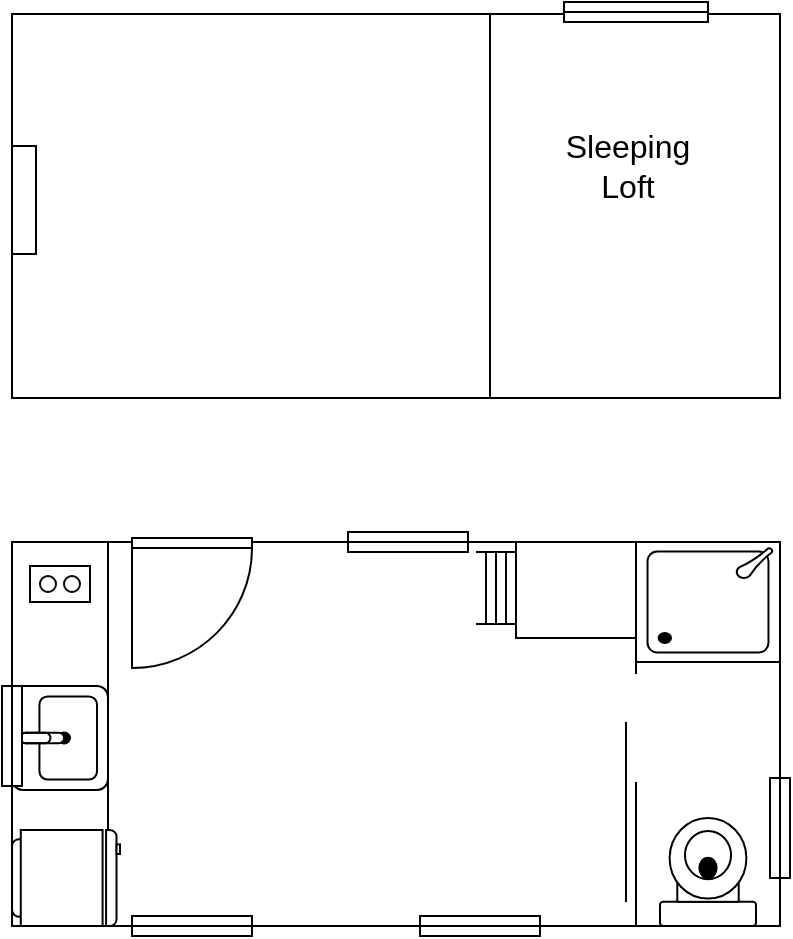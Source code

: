 <mxfile version="12.1.3" type="github" pages="1">
  <diagram id="SGxn4rbbf4xmvFjjaIz-" name="Page-1">
    <mxGraphModel dx="782" dy="433" grid="1" gridSize="6" guides="1" tooltips="1" connect="1" arrows="1" fold="1" page="1" pageScale="1" pageWidth="1100" pageHeight="850" math="0" shadow="0">
      <root>
        <mxCell id="0"/>
        <mxCell id="1" parent="0"/>
        <mxCell id="rbb1ejAeYVXkkltf7h_X-2" value="" style="rounded=0;whiteSpace=wrap;html=1;" vertex="1" parent="1">
          <mxGeometry x="168" y="360" width="384" height="192" as="geometry"/>
        </mxCell>
        <mxCell id="rbb1ejAeYVXkkltf7h_X-10" value="" style="rounded=0;whiteSpace=wrap;html=1;strokeWidth=1;direction=south;" vertex="1" parent="1">
          <mxGeometry x="168" y="360" width="48" height="192" as="geometry"/>
        </mxCell>
        <mxCell id="rbb1ejAeYVXkkltf7h_X-1" value="" style="rounded=0;whiteSpace=wrap;html=1;" vertex="1" parent="1">
          <mxGeometry x="168" y="96" width="384" height="192" as="geometry"/>
        </mxCell>
        <mxCell id="rbb1ejAeYVXkkltf7h_X-3" value="" style="line;strokeWidth=1;direction=south;html=1;" vertex="1" parent="1">
          <mxGeometry x="402" y="96" width="10" height="192" as="geometry"/>
        </mxCell>
        <mxCell id="rbb1ejAeYVXkkltf7h_X-4" value="" style="verticalLabelPosition=bottom;html=1;verticalAlign=top;align=center;shape=mxgraph.floorplan.window;fillColor=#ffffff;strokeWidth=1;" vertex="1" parent="1">
          <mxGeometry x="444" y="90" width="72" height="10" as="geometry"/>
        </mxCell>
        <mxCell id="rbb1ejAeYVXkkltf7h_X-5" value="" style="rounded=0;whiteSpace=wrap;html=1;strokeWidth=1;" vertex="1" parent="1">
          <mxGeometry x="168" y="162" width="12" height="54" as="geometry"/>
        </mxCell>
        <mxCell id="rbb1ejAeYVXkkltf7h_X-7" value="&lt;font style=&quot;font-size: 16px&quot;&gt;Sleeping Loft&lt;/font&gt;" style="text;html=1;strokeColor=none;fillColor=none;align=center;verticalAlign=middle;whiteSpace=wrap;rounded=0;" vertex="1" parent="1">
          <mxGeometry x="456" y="162" width="40" height="20" as="geometry"/>
        </mxCell>
        <mxCell id="rbb1ejAeYVXkkltf7h_X-8" value="" style="verticalLabelPosition=bottom;html=1;verticalAlign=top;align=center;shape=mxgraph.floorplan.refrigerator;strokeWidth=1;direction=north;" vertex="1" parent="1">
          <mxGeometry x="168" y="504" width="54" height="48" as="geometry"/>
        </mxCell>
        <mxCell id="rbb1ejAeYVXkkltf7h_X-9" value="" style="verticalLabelPosition=bottom;html=1;verticalAlign=top;align=center;shape=mxgraph.floorplan.sink_2;strokeWidth=1;direction=north;" vertex="1" parent="1">
          <mxGeometry x="168" y="432" width="48" height="52" as="geometry"/>
        </mxCell>
        <mxCell id="rbb1ejAeYVXkkltf7h_X-11" value="" style="rounded=0;whiteSpace=wrap;html=1;strokeWidth=1;" vertex="1" parent="1">
          <mxGeometry x="177" y="372" width="30" height="18" as="geometry"/>
        </mxCell>
        <mxCell id="rbb1ejAeYVXkkltf7h_X-12" value="" style="ellipse;whiteSpace=wrap;html=1;aspect=fixed;strokeWidth=1;" vertex="1" parent="1">
          <mxGeometry x="182" y="377" width="8" height="8" as="geometry"/>
        </mxCell>
        <mxCell id="rbb1ejAeYVXkkltf7h_X-13" value="" style="ellipse;whiteSpace=wrap;html=1;aspect=fixed;strokeWidth=1;" vertex="1" parent="1">
          <mxGeometry x="194" y="377" width="8" height="8" as="geometry"/>
        </mxCell>
        <mxCell id="rbb1ejAeYVXkkltf7h_X-17" value="" style="verticalLabelPosition=bottom;html=1;verticalAlign=top;align=center;shape=mxgraph.floorplan.doorLeft;aspect=fixed;strokeWidth=1;" vertex="1" parent="1">
          <mxGeometry x="228" y="358" width="60" height="64" as="geometry"/>
        </mxCell>
        <mxCell id="rbb1ejAeYVXkkltf7h_X-18" value="" style="verticalLabelPosition=bottom;html=1;verticalAlign=top;align=center;shape=mxgraph.floorplan.window;fillColor=#ffffff;strokeWidth=1;" vertex="1" parent="1">
          <mxGeometry x="336" y="355" width="60" height="10" as="geometry"/>
        </mxCell>
        <mxCell id="rbb1ejAeYVXkkltf7h_X-19" value="" style="verticalLabelPosition=bottom;html=1;verticalAlign=top;align=center;shape=mxgraph.floorplan.window;fillColor=#ffffff;strokeWidth=1;" vertex="1" parent="1">
          <mxGeometry x="372" y="547" width="60" height="10" as="geometry"/>
        </mxCell>
        <mxCell id="rbb1ejAeYVXkkltf7h_X-20" value="" style="verticalLabelPosition=bottom;html=1;verticalAlign=top;align=center;shape=mxgraph.floorplan.window;fillColor=#ffffff;strokeWidth=1;" vertex="1" parent="1">
          <mxGeometry x="228" y="547" width="60" height="10" as="geometry"/>
        </mxCell>
        <mxCell id="rbb1ejAeYVXkkltf7h_X-21" value="" style="line;strokeWidth=1;direction=south;html=1;" vertex="1" parent="1">
          <mxGeometry x="475" y="360" width="10" height="66" as="geometry"/>
        </mxCell>
        <mxCell id="rbb1ejAeYVXkkltf7h_X-22" value="" style="verticalLabelPosition=bottom;html=1;verticalAlign=top;align=center;shape=mxgraph.floorplan.shower;strokeWidth=1;" vertex="1" parent="1">
          <mxGeometry x="480" y="360" width="72" height="60" as="geometry"/>
        </mxCell>
        <mxCell id="rbb1ejAeYVXkkltf7h_X-23" value="" style="line;strokeWidth=1;direction=south;html=1;" vertex="1" parent="1">
          <mxGeometry x="475" y="480" width="10" height="72" as="geometry"/>
        </mxCell>
        <mxCell id="rbb1ejAeYVXkkltf7h_X-24" value="" style="verticalLabelPosition=bottom;html=1;verticalAlign=top;align=center;shape=mxgraph.floorplan.window;fillColor=#ffffff;strokeWidth=1;direction=south;" vertex="1" parent="1">
          <mxGeometry x="163" y="432" width="10" height="50" as="geometry"/>
        </mxCell>
        <mxCell id="rbb1ejAeYVXkkltf7h_X-25" value="" style="verticalLabelPosition=bottom;html=1;verticalAlign=top;align=center;shape=mxgraph.floorplan.window;fillColor=#ffffff;strokeWidth=1;direction=south;" vertex="1" parent="1">
          <mxGeometry x="547" y="478" width="10" height="50" as="geometry"/>
        </mxCell>
        <mxCell id="rbb1ejAeYVXkkltf7h_X-26" value="" style="verticalLabelPosition=bottom;html=1;verticalAlign=top;align=center;shape=mxgraph.floorplan.toilet;strokeWidth=1;direction=west;" vertex="1" parent="1">
          <mxGeometry x="492" y="498" width="48" height="54" as="geometry"/>
        </mxCell>
        <mxCell id="rbb1ejAeYVXkkltf7h_X-27" value="" style="line;strokeWidth=1;direction=south;html=1;" vertex="1" parent="1">
          <mxGeometry x="470" y="450" width="10" height="90" as="geometry"/>
        </mxCell>
        <mxCell id="rbb1ejAeYVXkkltf7h_X-28" value="" style="rounded=0;whiteSpace=wrap;html=1;strokeWidth=1;" vertex="1" parent="1">
          <mxGeometry x="420" y="360" width="60" height="48" as="geometry"/>
        </mxCell>
        <mxCell id="rbb1ejAeYVXkkltf7h_X-29" value="" style="verticalLabelPosition=bottom;html=1;verticalAlign=top;align=center;shape=mxgraph.floorplan.window;fillColor=#ffffff;strokeWidth=1;direction=south;" vertex="1" parent="1">
          <mxGeometry x="410" y="365" width="10" height="36" as="geometry"/>
        </mxCell>
        <mxCell id="rbb1ejAeYVXkkltf7h_X-30" value="" style="verticalLabelPosition=bottom;html=1;verticalAlign=top;align=center;shape=mxgraph.floorplan.window;fillColor=#ffffff;strokeWidth=1;direction=south;" vertex="1" parent="1">
          <mxGeometry x="405" y="365" width="10" height="36" as="geometry"/>
        </mxCell>
        <mxCell id="rbb1ejAeYVXkkltf7h_X-31" value="" style="line;strokeWidth=1;html=1;" vertex="1" parent="1">
          <mxGeometry x="400" y="360" width="20" height="10" as="geometry"/>
        </mxCell>
        <mxCell id="rbb1ejAeYVXkkltf7h_X-32" value="" style="line;strokeWidth=1;html=1;" vertex="1" parent="1">
          <mxGeometry x="400" y="396" width="20" height="10" as="geometry"/>
        </mxCell>
      </root>
    </mxGraphModel>
  </diagram>
</mxfile>
